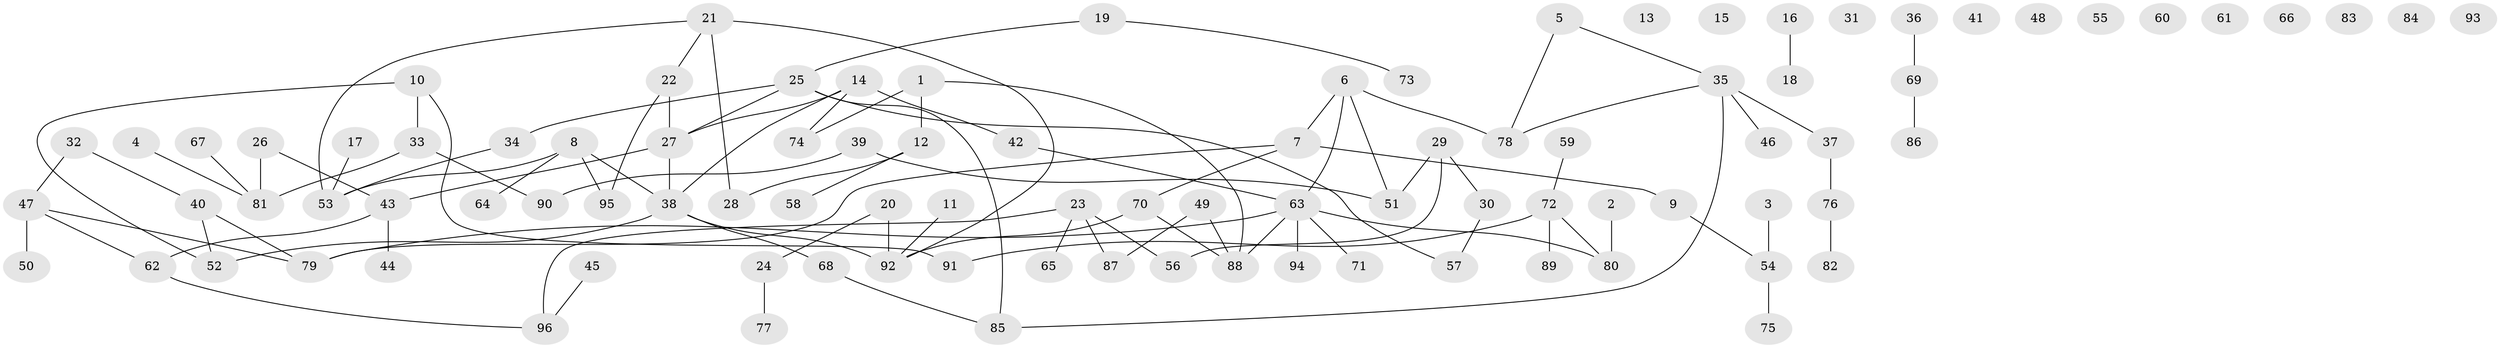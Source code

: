 // coarse degree distribution, {5: 0.1111111111111111, 7: 0.022222222222222223, 3: 0.2, 2: 0.24444444444444444, 4: 0.1111111111111111, 6: 0.022222222222222223, 1: 0.28888888888888886}
// Generated by graph-tools (version 1.1) at 2025/35/03/04/25 23:35:50]
// undirected, 96 vertices, 103 edges
graph export_dot {
  node [color=gray90,style=filled];
  1;
  2;
  3;
  4;
  5;
  6;
  7;
  8;
  9;
  10;
  11;
  12;
  13;
  14;
  15;
  16;
  17;
  18;
  19;
  20;
  21;
  22;
  23;
  24;
  25;
  26;
  27;
  28;
  29;
  30;
  31;
  32;
  33;
  34;
  35;
  36;
  37;
  38;
  39;
  40;
  41;
  42;
  43;
  44;
  45;
  46;
  47;
  48;
  49;
  50;
  51;
  52;
  53;
  54;
  55;
  56;
  57;
  58;
  59;
  60;
  61;
  62;
  63;
  64;
  65;
  66;
  67;
  68;
  69;
  70;
  71;
  72;
  73;
  74;
  75;
  76;
  77;
  78;
  79;
  80;
  81;
  82;
  83;
  84;
  85;
  86;
  87;
  88;
  89;
  90;
  91;
  92;
  93;
  94;
  95;
  96;
  1 -- 12;
  1 -- 74;
  1 -- 88;
  2 -- 80;
  3 -- 54;
  4 -- 81;
  5 -- 35;
  5 -- 78;
  6 -- 7;
  6 -- 51;
  6 -- 63;
  6 -- 78;
  7 -- 9;
  7 -- 70;
  7 -- 79;
  8 -- 38;
  8 -- 53;
  8 -- 64;
  8 -- 95;
  9 -- 54;
  10 -- 33;
  10 -- 52;
  10 -- 91;
  11 -- 92;
  12 -- 28;
  12 -- 58;
  14 -- 27;
  14 -- 38;
  14 -- 42;
  14 -- 74;
  16 -- 18;
  17 -- 53;
  19 -- 25;
  19 -- 73;
  20 -- 24;
  20 -- 92;
  21 -- 22;
  21 -- 28;
  21 -- 53;
  21 -- 92;
  22 -- 27;
  22 -- 95;
  23 -- 56;
  23 -- 65;
  23 -- 87;
  23 -- 96;
  24 -- 77;
  25 -- 27;
  25 -- 34;
  25 -- 57;
  25 -- 85;
  26 -- 43;
  26 -- 81;
  27 -- 38;
  27 -- 43;
  29 -- 30;
  29 -- 51;
  29 -- 56;
  30 -- 57;
  32 -- 40;
  32 -- 47;
  33 -- 81;
  33 -- 90;
  34 -- 53;
  35 -- 37;
  35 -- 46;
  35 -- 78;
  35 -- 85;
  36 -- 69;
  37 -- 76;
  38 -- 52;
  38 -- 68;
  38 -- 92;
  39 -- 51;
  39 -- 90;
  40 -- 52;
  40 -- 79;
  42 -- 63;
  43 -- 44;
  43 -- 62;
  45 -- 96;
  47 -- 50;
  47 -- 62;
  47 -- 79;
  49 -- 87;
  49 -- 88;
  54 -- 75;
  59 -- 72;
  62 -- 96;
  63 -- 71;
  63 -- 79;
  63 -- 80;
  63 -- 88;
  63 -- 94;
  67 -- 81;
  68 -- 85;
  69 -- 86;
  70 -- 88;
  70 -- 92;
  72 -- 80;
  72 -- 89;
  72 -- 91;
  76 -- 82;
}
